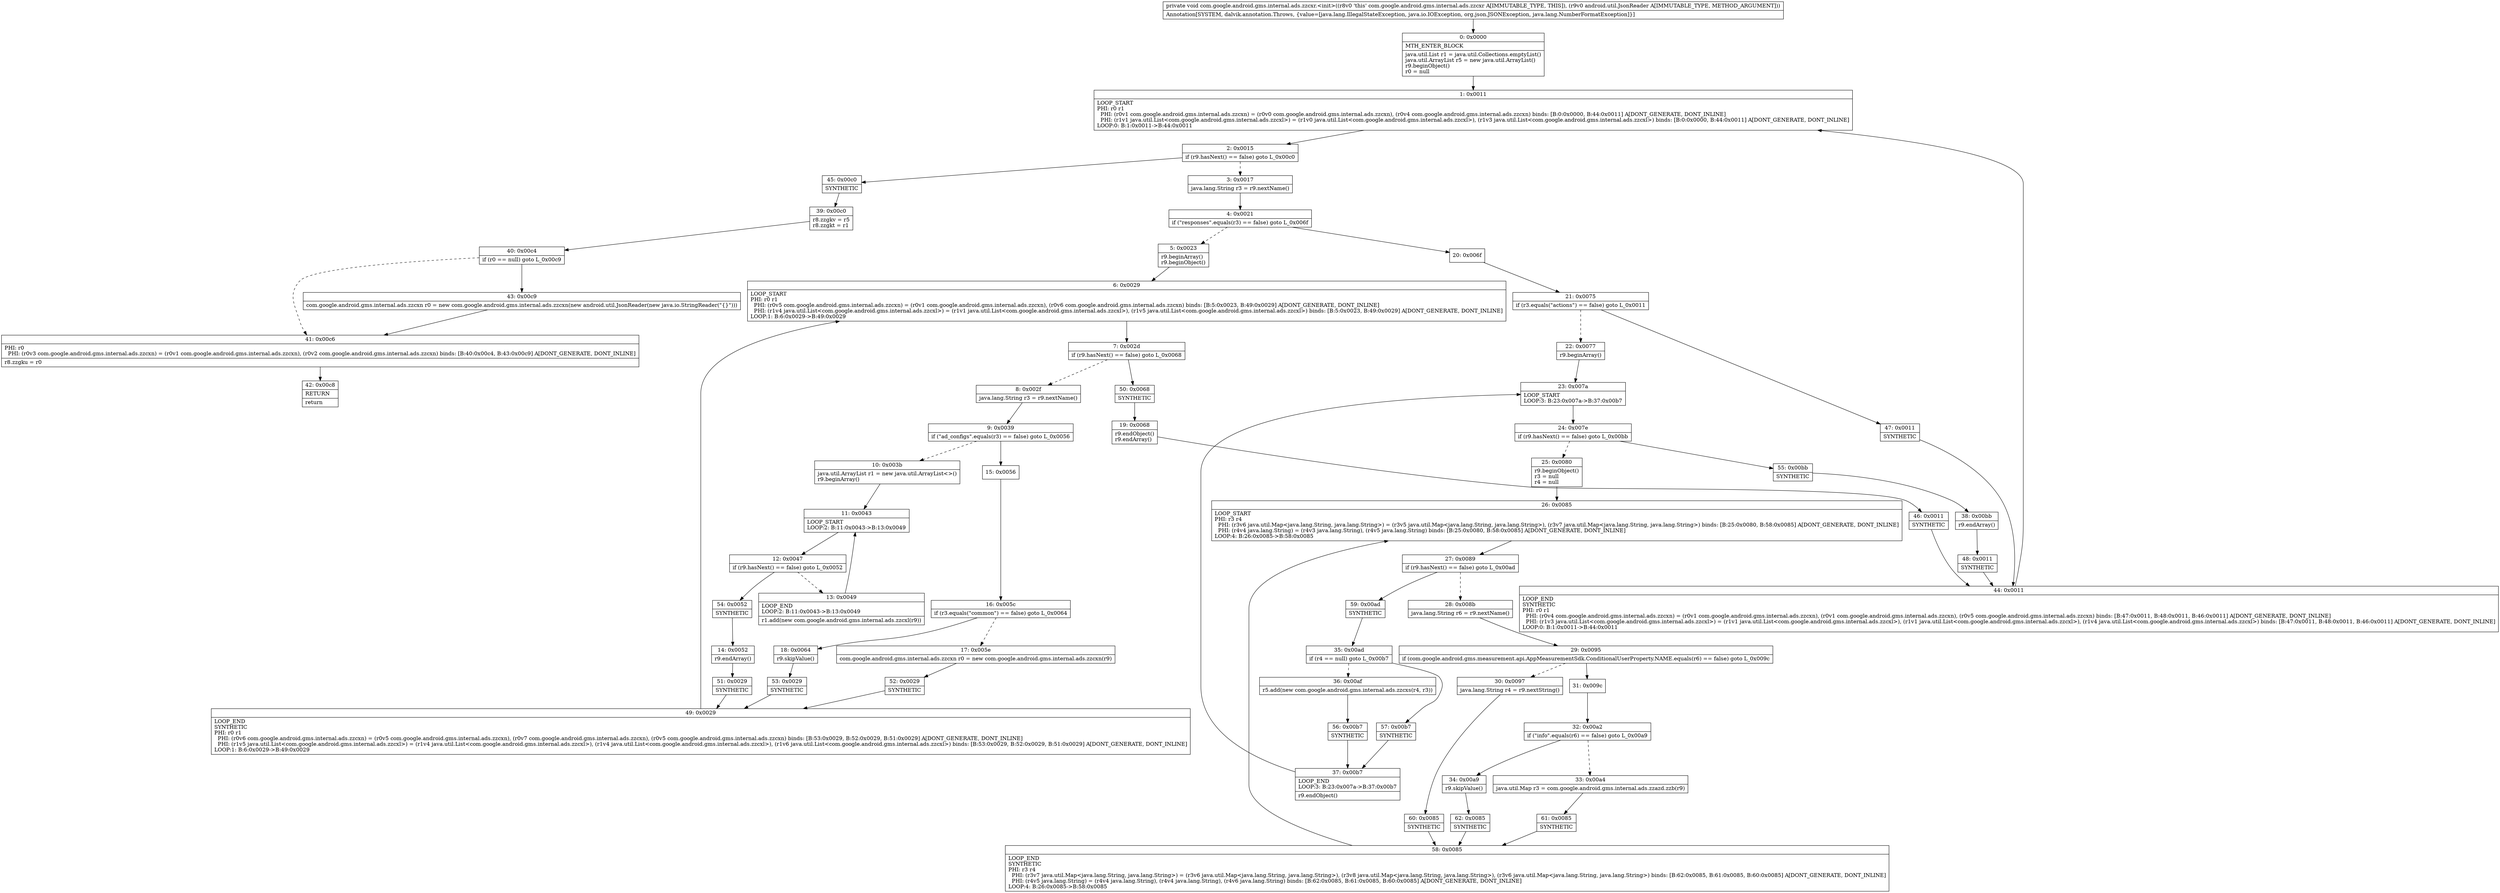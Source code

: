 digraph "CFG forcom.google.android.gms.internal.ads.zzcxr.\<init\>(Landroid\/util\/JsonReader;)V" {
Node_0 [shape=record,label="{0\:\ 0x0000|MTH_ENTER_BLOCK\l|java.util.List r1 = java.util.Collections.emptyList()\ljava.util.ArrayList r5 = new java.util.ArrayList()\lr9.beginObject()\lr0 = null\l}"];
Node_1 [shape=record,label="{1\:\ 0x0011|LOOP_START\lPHI: r0 r1 \l  PHI: (r0v1 com.google.android.gms.internal.ads.zzcxn) = (r0v0 com.google.android.gms.internal.ads.zzcxn), (r0v4 com.google.android.gms.internal.ads.zzcxn) binds: [B:0:0x0000, B:44:0x0011] A[DONT_GENERATE, DONT_INLINE]\l  PHI: (r1v1 java.util.List\<com.google.android.gms.internal.ads.zzcxl\>) = (r1v0 java.util.List\<com.google.android.gms.internal.ads.zzcxl\>), (r1v3 java.util.List\<com.google.android.gms.internal.ads.zzcxl\>) binds: [B:0:0x0000, B:44:0x0011] A[DONT_GENERATE, DONT_INLINE]\lLOOP:0: B:1:0x0011\-\>B:44:0x0011\l}"];
Node_2 [shape=record,label="{2\:\ 0x0015|if (r9.hasNext() == false) goto L_0x00c0\l}"];
Node_3 [shape=record,label="{3\:\ 0x0017|java.lang.String r3 = r9.nextName()\l}"];
Node_4 [shape=record,label="{4\:\ 0x0021|if (\"responses\".equals(r3) == false) goto L_0x006f\l}"];
Node_5 [shape=record,label="{5\:\ 0x0023|r9.beginArray()\lr9.beginObject()\l}"];
Node_6 [shape=record,label="{6\:\ 0x0029|LOOP_START\lPHI: r0 r1 \l  PHI: (r0v5 com.google.android.gms.internal.ads.zzcxn) = (r0v1 com.google.android.gms.internal.ads.zzcxn), (r0v6 com.google.android.gms.internal.ads.zzcxn) binds: [B:5:0x0023, B:49:0x0029] A[DONT_GENERATE, DONT_INLINE]\l  PHI: (r1v4 java.util.List\<com.google.android.gms.internal.ads.zzcxl\>) = (r1v1 java.util.List\<com.google.android.gms.internal.ads.zzcxl\>), (r1v5 java.util.List\<com.google.android.gms.internal.ads.zzcxl\>) binds: [B:5:0x0023, B:49:0x0029] A[DONT_GENERATE, DONT_INLINE]\lLOOP:1: B:6:0x0029\-\>B:49:0x0029\l}"];
Node_7 [shape=record,label="{7\:\ 0x002d|if (r9.hasNext() == false) goto L_0x0068\l}"];
Node_8 [shape=record,label="{8\:\ 0x002f|java.lang.String r3 = r9.nextName()\l}"];
Node_9 [shape=record,label="{9\:\ 0x0039|if (\"ad_configs\".equals(r3) == false) goto L_0x0056\l}"];
Node_10 [shape=record,label="{10\:\ 0x003b|java.util.ArrayList r1 = new java.util.ArrayList\<\>()\lr9.beginArray()\l}"];
Node_11 [shape=record,label="{11\:\ 0x0043|LOOP_START\lLOOP:2: B:11:0x0043\-\>B:13:0x0049\l}"];
Node_12 [shape=record,label="{12\:\ 0x0047|if (r9.hasNext() == false) goto L_0x0052\l}"];
Node_13 [shape=record,label="{13\:\ 0x0049|LOOP_END\lLOOP:2: B:11:0x0043\-\>B:13:0x0049\l|r1.add(new com.google.android.gms.internal.ads.zzcxl(r9))\l}"];
Node_14 [shape=record,label="{14\:\ 0x0052|r9.endArray()\l}"];
Node_15 [shape=record,label="{15\:\ 0x0056}"];
Node_16 [shape=record,label="{16\:\ 0x005c|if (r3.equals(\"common\") == false) goto L_0x0064\l}"];
Node_17 [shape=record,label="{17\:\ 0x005e|com.google.android.gms.internal.ads.zzcxn r0 = new com.google.android.gms.internal.ads.zzcxn(r9)\l}"];
Node_18 [shape=record,label="{18\:\ 0x0064|r9.skipValue()\l}"];
Node_19 [shape=record,label="{19\:\ 0x0068|r9.endObject()\lr9.endArray()\l}"];
Node_20 [shape=record,label="{20\:\ 0x006f}"];
Node_21 [shape=record,label="{21\:\ 0x0075|if (r3.equals(\"actions\") == false) goto L_0x0011\l}"];
Node_22 [shape=record,label="{22\:\ 0x0077|r9.beginArray()\l}"];
Node_23 [shape=record,label="{23\:\ 0x007a|LOOP_START\lLOOP:3: B:23:0x007a\-\>B:37:0x00b7\l}"];
Node_24 [shape=record,label="{24\:\ 0x007e|if (r9.hasNext() == false) goto L_0x00bb\l}"];
Node_25 [shape=record,label="{25\:\ 0x0080|r9.beginObject()\lr3 = null\lr4 = null\l}"];
Node_26 [shape=record,label="{26\:\ 0x0085|LOOP_START\lPHI: r3 r4 \l  PHI: (r3v6 java.util.Map\<java.lang.String, java.lang.String\>) = (r3v5 java.util.Map\<java.lang.String, java.lang.String\>), (r3v7 java.util.Map\<java.lang.String, java.lang.String\>) binds: [B:25:0x0080, B:58:0x0085] A[DONT_GENERATE, DONT_INLINE]\l  PHI: (r4v4 java.lang.String) = (r4v3 java.lang.String), (r4v5 java.lang.String) binds: [B:25:0x0080, B:58:0x0085] A[DONT_GENERATE, DONT_INLINE]\lLOOP:4: B:26:0x0085\-\>B:58:0x0085\l}"];
Node_27 [shape=record,label="{27\:\ 0x0089|if (r9.hasNext() == false) goto L_0x00ad\l}"];
Node_28 [shape=record,label="{28\:\ 0x008b|java.lang.String r6 = r9.nextName()\l}"];
Node_29 [shape=record,label="{29\:\ 0x0095|if (com.google.android.gms.measurement.api.AppMeasurementSdk.ConditionalUserProperty.NAME.equals(r6) == false) goto L_0x009c\l}"];
Node_30 [shape=record,label="{30\:\ 0x0097|java.lang.String r4 = r9.nextString()\l}"];
Node_31 [shape=record,label="{31\:\ 0x009c}"];
Node_32 [shape=record,label="{32\:\ 0x00a2|if (\"info\".equals(r6) == false) goto L_0x00a9\l}"];
Node_33 [shape=record,label="{33\:\ 0x00a4|java.util.Map r3 = com.google.android.gms.internal.ads.zzazd.zzb(r9)\l}"];
Node_34 [shape=record,label="{34\:\ 0x00a9|r9.skipValue()\l}"];
Node_35 [shape=record,label="{35\:\ 0x00ad|if (r4 == null) goto L_0x00b7\l}"];
Node_36 [shape=record,label="{36\:\ 0x00af|r5.add(new com.google.android.gms.internal.ads.zzcxs(r4, r3))\l}"];
Node_37 [shape=record,label="{37\:\ 0x00b7|LOOP_END\lLOOP:3: B:23:0x007a\-\>B:37:0x00b7\l|r9.endObject()\l}"];
Node_38 [shape=record,label="{38\:\ 0x00bb|r9.endArray()\l}"];
Node_39 [shape=record,label="{39\:\ 0x00c0|r8.zzgkv = r5\lr8.zzgkt = r1\l}"];
Node_40 [shape=record,label="{40\:\ 0x00c4|if (r0 == null) goto L_0x00c9\l}"];
Node_41 [shape=record,label="{41\:\ 0x00c6|PHI: r0 \l  PHI: (r0v3 com.google.android.gms.internal.ads.zzcxn) = (r0v1 com.google.android.gms.internal.ads.zzcxn), (r0v2 com.google.android.gms.internal.ads.zzcxn) binds: [B:40:0x00c4, B:43:0x00c9] A[DONT_GENERATE, DONT_INLINE]\l|r8.zzgku = r0\l}"];
Node_42 [shape=record,label="{42\:\ 0x00c8|RETURN\l|return\l}"];
Node_43 [shape=record,label="{43\:\ 0x00c9|com.google.android.gms.internal.ads.zzcxn r0 = new com.google.android.gms.internal.ads.zzcxn(new android.util.JsonReader(new java.io.StringReader(\"\{\}\")))\l}"];
Node_44 [shape=record,label="{44\:\ 0x0011|LOOP_END\lSYNTHETIC\lPHI: r0 r1 \l  PHI: (r0v4 com.google.android.gms.internal.ads.zzcxn) = (r0v1 com.google.android.gms.internal.ads.zzcxn), (r0v1 com.google.android.gms.internal.ads.zzcxn), (r0v5 com.google.android.gms.internal.ads.zzcxn) binds: [B:47:0x0011, B:48:0x0011, B:46:0x0011] A[DONT_GENERATE, DONT_INLINE]\l  PHI: (r1v3 java.util.List\<com.google.android.gms.internal.ads.zzcxl\>) = (r1v1 java.util.List\<com.google.android.gms.internal.ads.zzcxl\>), (r1v1 java.util.List\<com.google.android.gms.internal.ads.zzcxl\>), (r1v4 java.util.List\<com.google.android.gms.internal.ads.zzcxl\>) binds: [B:47:0x0011, B:48:0x0011, B:46:0x0011] A[DONT_GENERATE, DONT_INLINE]\lLOOP:0: B:1:0x0011\-\>B:44:0x0011\l}"];
Node_45 [shape=record,label="{45\:\ 0x00c0|SYNTHETIC\l}"];
Node_46 [shape=record,label="{46\:\ 0x0011|SYNTHETIC\l}"];
Node_47 [shape=record,label="{47\:\ 0x0011|SYNTHETIC\l}"];
Node_48 [shape=record,label="{48\:\ 0x0011|SYNTHETIC\l}"];
Node_49 [shape=record,label="{49\:\ 0x0029|LOOP_END\lSYNTHETIC\lPHI: r0 r1 \l  PHI: (r0v6 com.google.android.gms.internal.ads.zzcxn) = (r0v5 com.google.android.gms.internal.ads.zzcxn), (r0v7 com.google.android.gms.internal.ads.zzcxn), (r0v5 com.google.android.gms.internal.ads.zzcxn) binds: [B:53:0x0029, B:52:0x0029, B:51:0x0029] A[DONT_GENERATE, DONT_INLINE]\l  PHI: (r1v5 java.util.List\<com.google.android.gms.internal.ads.zzcxl\>) = (r1v4 java.util.List\<com.google.android.gms.internal.ads.zzcxl\>), (r1v4 java.util.List\<com.google.android.gms.internal.ads.zzcxl\>), (r1v6 java.util.List\<com.google.android.gms.internal.ads.zzcxl\>) binds: [B:53:0x0029, B:52:0x0029, B:51:0x0029] A[DONT_GENERATE, DONT_INLINE]\lLOOP:1: B:6:0x0029\-\>B:49:0x0029\l}"];
Node_50 [shape=record,label="{50\:\ 0x0068|SYNTHETIC\l}"];
Node_51 [shape=record,label="{51\:\ 0x0029|SYNTHETIC\l}"];
Node_52 [shape=record,label="{52\:\ 0x0029|SYNTHETIC\l}"];
Node_53 [shape=record,label="{53\:\ 0x0029|SYNTHETIC\l}"];
Node_54 [shape=record,label="{54\:\ 0x0052|SYNTHETIC\l}"];
Node_55 [shape=record,label="{55\:\ 0x00bb|SYNTHETIC\l}"];
Node_56 [shape=record,label="{56\:\ 0x00b7|SYNTHETIC\l}"];
Node_57 [shape=record,label="{57\:\ 0x00b7|SYNTHETIC\l}"];
Node_58 [shape=record,label="{58\:\ 0x0085|LOOP_END\lSYNTHETIC\lPHI: r3 r4 \l  PHI: (r3v7 java.util.Map\<java.lang.String, java.lang.String\>) = (r3v6 java.util.Map\<java.lang.String, java.lang.String\>), (r3v8 java.util.Map\<java.lang.String, java.lang.String\>), (r3v6 java.util.Map\<java.lang.String, java.lang.String\>) binds: [B:62:0x0085, B:61:0x0085, B:60:0x0085] A[DONT_GENERATE, DONT_INLINE]\l  PHI: (r4v5 java.lang.String) = (r4v4 java.lang.String), (r4v4 java.lang.String), (r4v6 java.lang.String) binds: [B:62:0x0085, B:61:0x0085, B:60:0x0085] A[DONT_GENERATE, DONT_INLINE]\lLOOP:4: B:26:0x0085\-\>B:58:0x0085\l}"];
Node_59 [shape=record,label="{59\:\ 0x00ad|SYNTHETIC\l}"];
Node_60 [shape=record,label="{60\:\ 0x0085|SYNTHETIC\l}"];
Node_61 [shape=record,label="{61\:\ 0x0085|SYNTHETIC\l}"];
Node_62 [shape=record,label="{62\:\ 0x0085|SYNTHETIC\l}"];
MethodNode[shape=record,label="{private void com.google.android.gms.internal.ads.zzcxr.\<init\>((r8v0 'this' com.google.android.gms.internal.ads.zzcxr A[IMMUTABLE_TYPE, THIS]), (r9v0 android.util.JsonReader A[IMMUTABLE_TYPE, METHOD_ARGUMENT]))  | Annotation[SYSTEM, dalvik.annotation.Throws, \{value=[java.lang.IllegalStateException, java.io.IOException, org.json.JSONException, java.lang.NumberFormatException]\}]\l}"];
MethodNode -> Node_0;
Node_0 -> Node_1;
Node_1 -> Node_2;
Node_2 -> Node_3[style=dashed];
Node_2 -> Node_45;
Node_3 -> Node_4;
Node_4 -> Node_5[style=dashed];
Node_4 -> Node_20;
Node_5 -> Node_6;
Node_6 -> Node_7;
Node_7 -> Node_8[style=dashed];
Node_7 -> Node_50;
Node_8 -> Node_9;
Node_9 -> Node_10[style=dashed];
Node_9 -> Node_15;
Node_10 -> Node_11;
Node_11 -> Node_12;
Node_12 -> Node_13[style=dashed];
Node_12 -> Node_54;
Node_13 -> Node_11;
Node_14 -> Node_51;
Node_15 -> Node_16;
Node_16 -> Node_17[style=dashed];
Node_16 -> Node_18;
Node_17 -> Node_52;
Node_18 -> Node_53;
Node_19 -> Node_46;
Node_20 -> Node_21;
Node_21 -> Node_22[style=dashed];
Node_21 -> Node_47;
Node_22 -> Node_23;
Node_23 -> Node_24;
Node_24 -> Node_25[style=dashed];
Node_24 -> Node_55;
Node_25 -> Node_26;
Node_26 -> Node_27;
Node_27 -> Node_28[style=dashed];
Node_27 -> Node_59;
Node_28 -> Node_29;
Node_29 -> Node_30[style=dashed];
Node_29 -> Node_31;
Node_30 -> Node_60;
Node_31 -> Node_32;
Node_32 -> Node_33[style=dashed];
Node_32 -> Node_34;
Node_33 -> Node_61;
Node_34 -> Node_62;
Node_35 -> Node_36[style=dashed];
Node_35 -> Node_57;
Node_36 -> Node_56;
Node_37 -> Node_23;
Node_38 -> Node_48;
Node_39 -> Node_40;
Node_40 -> Node_41[style=dashed];
Node_40 -> Node_43;
Node_41 -> Node_42;
Node_43 -> Node_41;
Node_44 -> Node_1;
Node_45 -> Node_39;
Node_46 -> Node_44;
Node_47 -> Node_44;
Node_48 -> Node_44;
Node_49 -> Node_6;
Node_50 -> Node_19;
Node_51 -> Node_49;
Node_52 -> Node_49;
Node_53 -> Node_49;
Node_54 -> Node_14;
Node_55 -> Node_38;
Node_56 -> Node_37;
Node_57 -> Node_37;
Node_58 -> Node_26;
Node_59 -> Node_35;
Node_60 -> Node_58;
Node_61 -> Node_58;
Node_62 -> Node_58;
}

